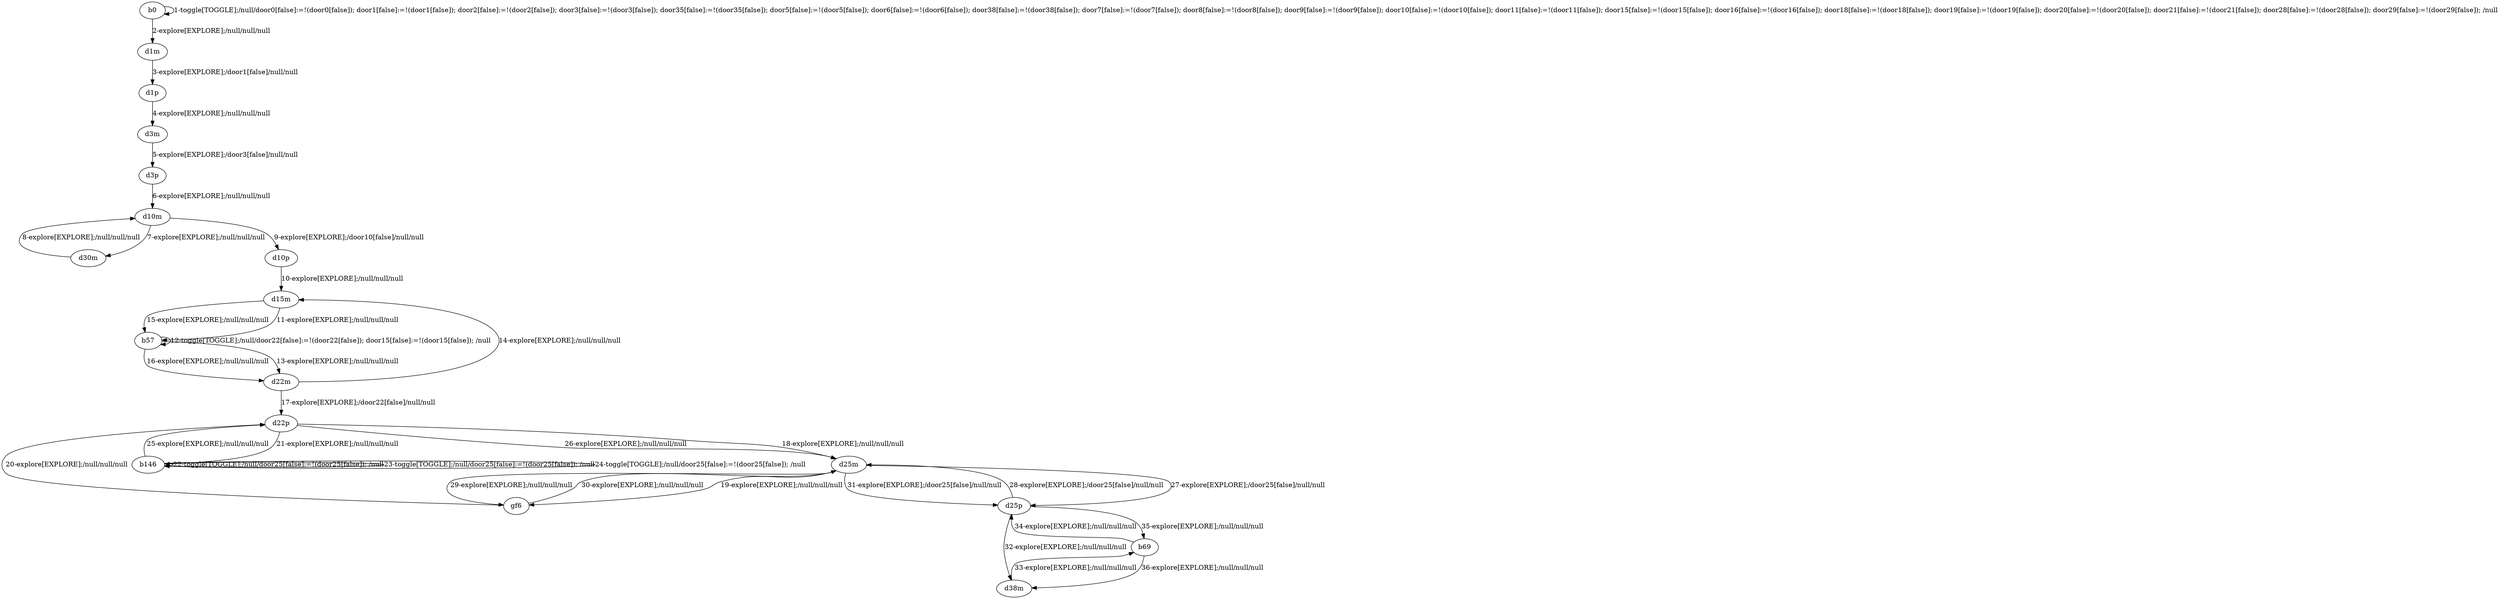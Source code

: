 # Total number of goals covered by this test: 1
# b69 --> d38m

digraph g {
"b0" -> "b0" [label = "1-toggle[TOGGLE];/null/door0[false]:=!(door0[false]); door1[false]:=!(door1[false]); door2[false]:=!(door2[false]); door3[false]:=!(door3[false]); door35[false]:=!(door35[false]); door5[false]:=!(door5[false]); door6[false]:=!(door6[false]); door38[false]:=!(door38[false]); door7[false]:=!(door7[false]); door8[false]:=!(door8[false]); door9[false]:=!(door9[false]); door10[false]:=!(door10[false]); door11[false]:=!(door11[false]); door15[false]:=!(door15[false]); door16[false]:=!(door16[false]); door18[false]:=!(door18[false]); door19[false]:=!(door19[false]); door20[false]:=!(door20[false]); door21[false]:=!(door21[false]); door28[false]:=!(door28[false]); door29[false]:=!(door29[false]); /null"];
"b0" -> "d1m" [label = "2-explore[EXPLORE];/null/null/null"];
"d1m" -> "d1p" [label = "3-explore[EXPLORE];/door1[false]/null/null"];
"d1p" -> "d3m" [label = "4-explore[EXPLORE];/null/null/null"];
"d3m" -> "d3p" [label = "5-explore[EXPLORE];/door3[false]/null/null"];
"d3p" -> "d10m" [label = "6-explore[EXPLORE];/null/null/null"];
"d10m" -> "d30m" [label = "7-explore[EXPLORE];/null/null/null"];
"d30m" -> "d10m" [label = "8-explore[EXPLORE];/null/null/null"];
"d10m" -> "d10p" [label = "9-explore[EXPLORE];/door10[false]/null/null"];
"d10p" -> "d15m" [label = "10-explore[EXPLORE];/null/null/null"];
"d15m" -> "b57" [label = "11-explore[EXPLORE];/null/null/null"];
"b57" -> "b57" [label = "12-toggle[TOGGLE];/null/door22[false]:=!(door22[false]); door15[false]:=!(door15[false]); /null"];
"b57" -> "d22m" [label = "13-explore[EXPLORE];/null/null/null"];
"d22m" -> "d15m" [label = "14-explore[EXPLORE];/null/null/null"];
"d15m" -> "b57" [label = "15-explore[EXPLORE];/null/null/null"];
"b57" -> "d22m" [label = "16-explore[EXPLORE];/null/null/null"];
"d22m" -> "d22p" [label = "17-explore[EXPLORE];/door22[false]/null/null"];
"d22p" -> "d25m" [label = "18-explore[EXPLORE];/null/null/null"];
"d25m" -> "gf6" [label = "19-explore[EXPLORE];/null/null/null"];
"gf6" -> "d22p" [label = "20-explore[EXPLORE];/null/null/null"];
"d22p" -> "b146" [label = "21-explore[EXPLORE];/null/null/null"];
"b146" -> "b146" [label = "22-toggle[TOGGLE];/null/door25[false]:=!(door25[false]); /null"];
"b146" -> "b146" [label = "23-toggle[TOGGLE];/null/door25[false]:=!(door25[false]); /null"];
"b146" -> "b146" [label = "24-toggle[TOGGLE];/null/door25[false]:=!(door25[false]); /null"];
"b146" -> "d22p" [label = "25-explore[EXPLORE];/null/null/null"];
"d22p" -> "d25m" [label = "26-explore[EXPLORE];/null/null/null"];
"d25m" -> "d25p" [label = "27-explore[EXPLORE];/door25[false]/null/null"];
"d25p" -> "d25m" [label = "28-explore[EXPLORE];/door25[false]/null/null"];
"d25m" -> "gf6" [label = "29-explore[EXPLORE];/null/null/null"];
"gf6" -> "d25m" [label = "30-explore[EXPLORE];/null/null/null"];
"d25m" -> "d25p" [label = "31-explore[EXPLORE];/door25[false]/null/null"];
"d25p" -> "d38m" [label = "32-explore[EXPLORE];/null/null/null"];
"d38m" -> "b69" [label = "33-explore[EXPLORE];/null/null/null"];
"b69" -> "d25p" [label = "34-explore[EXPLORE];/null/null/null"];
"d25p" -> "b69" [label = "35-explore[EXPLORE];/null/null/null"];
"b69" -> "d38m" [label = "36-explore[EXPLORE];/null/null/null"];
}